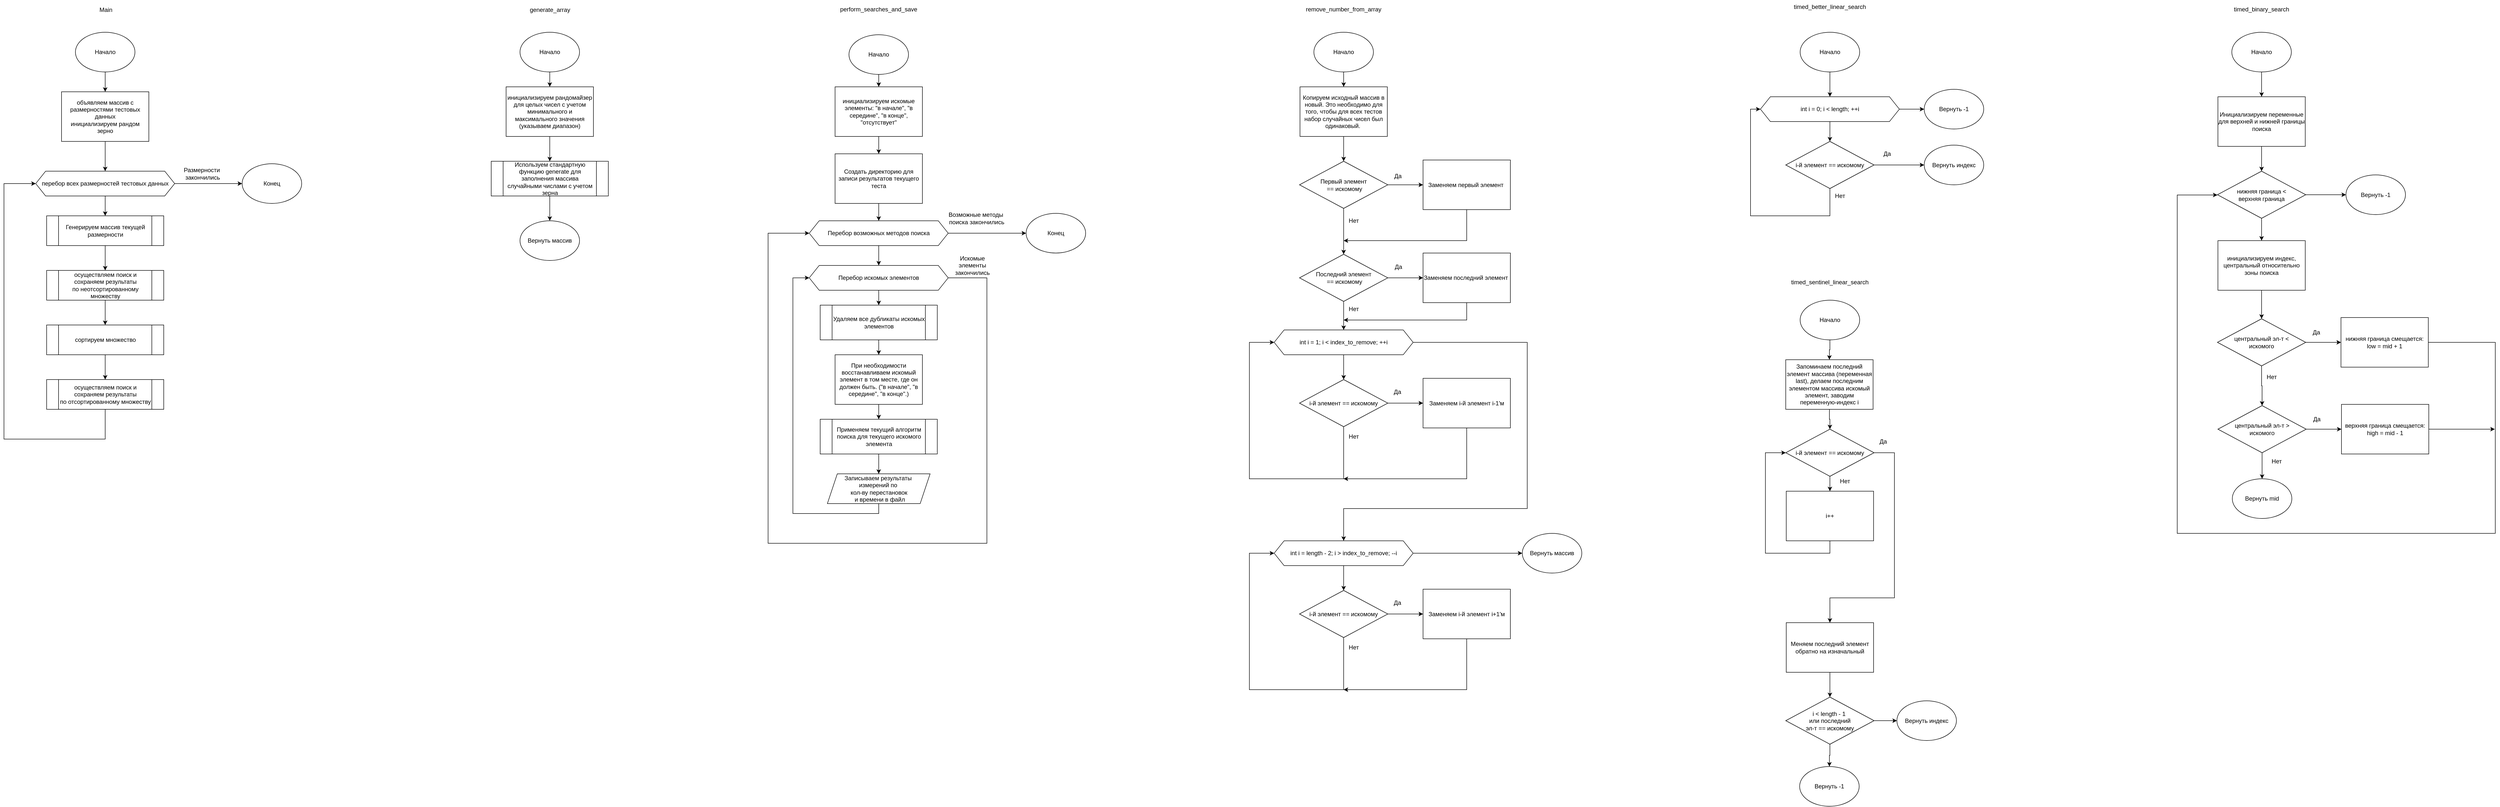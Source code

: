 <mxfile version="24.8.3">
  <diagram name="Страница — 1" id="k7i2_U0RjkoF6RK1W520">
    <mxGraphModel dx="2392" dy="1360" grid="1" gridSize="10" guides="1" tooltips="1" connect="1" arrows="1" fold="1" page="1" pageScale="1" pageWidth="827" pageHeight="1169" math="0" shadow="0">
      <root>
        <mxCell id="0" />
        <mxCell id="1" parent="0" />
        <mxCell id="Iy7RtzrhQGV03kGvcZFB-5" value="" style="edgeStyle=orthogonalEdgeStyle;rounded=0;orthogonalLoop=1;jettySize=auto;html=1;" edge="1" parent="1" source="Iy7RtzrhQGV03kGvcZFB-1" target="Iy7RtzrhQGV03kGvcZFB-4">
          <mxGeometry relative="1" as="geometry" />
        </mxCell>
        <mxCell id="Iy7RtzrhQGV03kGvcZFB-1" value="Начало" style="ellipse;whiteSpace=wrap;html=1;" vertex="1" parent="1">
          <mxGeometry x="354" y="100" width="120" height="80" as="geometry" />
        </mxCell>
        <mxCell id="Iy7RtzrhQGV03kGvcZFB-8" value="" style="edgeStyle=orthogonalEdgeStyle;rounded=0;orthogonalLoop=1;jettySize=auto;html=1;" edge="1" parent="1" source="Iy7RtzrhQGV03kGvcZFB-4" target="Iy7RtzrhQGV03kGvcZFB-7">
          <mxGeometry relative="1" as="geometry" />
        </mxCell>
        <mxCell id="Iy7RtzrhQGV03kGvcZFB-4" value="объявляем массив с размерностями тестовых данных&lt;div&gt;инициализируем рандом зерно&lt;/div&gt;" style="rounded=0;whiteSpace=wrap;html=1;" vertex="1" parent="1">
          <mxGeometry x="326" y="220" width="176" height="100" as="geometry" />
        </mxCell>
        <mxCell id="Iy7RtzrhQGV03kGvcZFB-10" value="" style="edgeStyle=orthogonalEdgeStyle;rounded=0;orthogonalLoop=1;jettySize=auto;html=1;" edge="1" parent="1" source="Iy7RtzrhQGV03kGvcZFB-7" target="Iy7RtzrhQGV03kGvcZFB-9">
          <mxGeometry relative="1" as="geometry" />
        </mxCell>
        <mxCell id="Iy7RtzrhQGV03kGvcZFB-19" style="edgeStyle=orthogonalEdgeStyle;rounded=0;orthogonalLoop=1;jettySize=auto;html=1;" edge="1" parent="1" source="Iy7RtzrhQGV03kGvcZFB-7" target="Iy7RtzrhQGV03kGvcZFB-18">
          <mxGeometry relative="1" as="geometry" />
        </mxCell>
        <mxCell id="Iy7RtzrhQGV03kGvcZFB-7" value="перебор всех размерностей тестовых данных" style="shape=hexagon;perimeter=hexagonPerimeter2;whiteSpace=wrap;html=1;fixedSize=1;" vertex="1" parent="1">
          <mxGeometry x="274" y="380" width="280" height="50" as="geometry" />
        </mxCell>
        <mxCell id="Iy7RtzrhQGV03kGvcZFB-12" value="" style="edgeStyle=orthogonalEdgeStyle;rounded=0;orthogonalLoop=1;jettySize=auto;html=1;" edge="1" parent="1" source="Iy7RtzrhQGV03kGvcZFB-9" target="Iy7RtzrhQGV03kGvcZFB-11">
          <mxGeometry relative="1" as="geometry" />
        </mxCell>
        <mxCell id="Iy7RtzrhQGV03kGvcZFB-9" value="Генерируем массив текущей размерности" style="shape=process;whiteSpace=wrap;html=1;backgroundOutline=1;" vertex="1" parent="1">
          <mxGeometry x="296" y="470" width="236" height="60" as="geometry" />
        </mxCell>
        <mxCell id="Iy7RtzrhQGV03kGvcZFB-14" value="" style="edgeStyle=orthogonalEdgeStyle;rounded=0;orthogonalLoop=1;jettySize=auto;html=1;" edge="1" parent="1" source="Iy7RtzrhQGV03kGvcZFB-11" target="Iy7RtzrhQGV03kGvcZFB-13">
          <mxGeometry relative="1" as="geometry" />
        </mxCell>
        <mxCell id="Iy7RtzrhQGV03kGvcZFB-11" value="осуществляем поиск и сохраняем результаты&lt;div&gt;по неотсортированному множеству&lt;/div&gt;" style="shape=process;whiteSpace=wrap;html=1;backgroundOutline=1;" vertex="1" parent="1">
          <mxGeometry x="296" y="580" width="236" height="60" as="geometry" />
        </mxCell>
        <mxCell id="Iy7RtzrhQGV03kGvcZFB-16" value="" style="edgeStyle=orthogonalEdgeStyle;rounded=0;orthogonalLoop=1;jettySize=auto;html=1;" edge="1" parent="1" source="Iy7RtzrhQGV03kGvcZFB-13" target="Iy7RtzrhQGV03kGvcZFB-15">
          <mxGeometry relative="1" as="geometry" />
        </mxCell>
        <mxCell id="Iy7RtzrhQGV03kGvcZFB-13" value="сортируем множество" style="shape=process;whiteSpace=wrap;html=1;backgroundOutline=1;" vertex="1" parent="1">
          <mxGeometry x="296" y="690" width="236" height="60" as="geometry" />
        </mxCell>
        <mxCell id="Iy7RtzrhQGV03kGvcZFB-17" style="edgeStyle=orthogonalEdgeStyle;rounded=0;orthogonalLoop=1;jettySize=auto;html=1;entryX=0;entryY=0.5;entryDx=0;entryDy=0;" edge="1" parent="1" source="Iy7RtzrhQGV03kGvcZFB-15" target="Iy7RtzrhQGV03kGvcZFB-7">
          <mxGeometry relative="1" as="geometry">
            <Array as="points">
              <mxPoint x="414" y="920" />
              <mxPoint x="210" y="920" />
              <mxPoint x="210" y="405" />
            </Array>
          </mxGeometry>
        </mxCell>
        <mxCell id="Iy7RtzrhQGV03kGvcZFB-15" value="осуществляем поиск и сохраняем результаты&lt;div&gt;по отсортированному множеству&lt;/div&gt;" style="shape=process;whiteSpace=wrap;html=1;backgroundOutline=1;" vertex="1" parent="1">
          <mxGeometry x="296" y="800" width="236" height="60" as="geometry" />
        </mxCell>
        <mxCell id="Iy7RtzrhQGV03kGvcZFB-18" value="Конец" style="ellipse;whiteSpace=wrap;html=1;" vertex="1" parent="1">
          <mxGeometry x="690" y="365" width="120" height="80" as="geometry" />
        </mxCell>
        <mxCell id="Iy7RtzrhQGV03kGvcZFB-20" value="Размерности&amp;nbsp;&lt;div&gt;закончились&lt;/div&gt;" style="text;html=1;align=center;verticalAlign=middle;resizable=0;points=[];autosize=1;strokeColor=none;fillColor=none;" vertex="1" parent="1">
          <mxGeometry x="560" y="365" width="100" height="40" as="geometry" />
        </mxCell>
        <mxCell id="Iy7RtzrhQGV03kGvcZFB-25" value="" style="edgeStyle=orthogonalEdgeStyle;rounded=0;orthogonalLoop=1;jettySize=auto;html=1;" edge="1" parent="1" source="Iy7RtzrhQGV03kGvcZFB-21" target="Iy7RtzrhQGV03kGvcZFB-24">
          <mxGeometry relative="1" as="geometry" />
        </mxCell>
        <mxCell id="Iy7RtzrhQGV03kGvcZFB-21" value="Начало" style="ellipse;whiteSpace=wrap;html=1;" vertex="1" parent="1">
          <mxGeometry x="1250" y="100" width="120" height="80" as="geometry" />
        </mxCell>
        <mxCell id="Iy7RtzrhQGV03kGvcZFB-22" value="Main" style="text;html=1;align=center;verticalAlign=middle;resizable=0;points=[];autosize=1;strokeColor=none;fillColor=none;" vertex="1" parent="1">
          <mxGeometry x="390" y="40" width="50" height="30" as="geometry" />
        </mxCell>
        <mxCell id="Iy7RtzrhQGV03kGvcZFB-23" value="generate_array" style="text;html=1;align=center;verticalAlign=middle;resizable=0;points=[];autosize=1;strokeColor=none;fillColor=none;" vertex="1" parent="1">
          <mxGeometry x="1260" y="40" width="100" height="30" as="geometry" />
        </mxCell>
        <mxCell id="Iy7RtzrhQGV03kGvcZFB-28" value="" style="edgeStyle=orthogonalEdgeStyle;rounded=0;orthogonalLoop=1;jettySize=auto;html=1;" edge="1" parent="1" source="Iy7RtzrhQGV03kGvcZFB-24" target="Iy7RtzrhQGV03kGvcZFB-27">
          <mxGeometry relative="1" as="geometry" />
        </mxCell>
        <mxCell id="Iy7RtzrhQGV03kGvcZFB-24" value="инициализируем рандомайзер для целых чисел с учетом минимального и максимального значения (указываем диапазон)" style="rounded=0;whiteSpace=wrap;html=1;" vertex="1" parent="1">
          <mxGeometry x="1222" y="210" width="176" height="100" as="geometry" />
        </mxCell>
        <mxCell id="Iy7RtzrhQGV03kGvcZFB-30" value="" style="edgeStyle=orthogonalEdgeStyle;rounded=0;orthogonalLoop=1;jettySize=auto;html=1;" edge="1" parent="1" source="Iy7RtzrhQGV03kGvcZFB-27" target="Iy7RtzrhQGV03kGvcZFB-29">
          <mxGeometry relative="1" as="geometry" />
        </mxCell>
        <mxCell id="Iy7RtzrhQGV03kGvcZFB-27" value="Используем стандартную функцию generate для заполнения массива случайными числами с учетом зерна" style="shape=process;whiteSpace=wrap;html=1;backgroundOutline=1;" vertex="1" parent="1">
          <mxGeometry x="1192" y="360" width="236" height="70" as="geometry" />
        </mxCell>
        <mxCell id="Iy7RtzrhQGV03kGvcZFB-29" value="Вернуть массив" style="ellipse;whiteSpace=wrap;html=1;" vertex="1" parent="1">
          <mxGeometry x="1250" y="480" width="120" height="80" as="geometry" />
        </mxCell>
        <mxCell id="Iy7RtzrhQGV03kGvcZFB-35" value="" style="edgeStyle=orthogonalEdgeStyle;rounded=0;orthogonalLoop=1;jettySize=auto;html=1;" edge="1" parent="1" source="Iy7RtzrhQGV03kGvcZFB-31" target="Iy7RtzrhQGV03kGvcZFB-33">
          <mxGeometry relative="1" as="geometry" />
        </mxCell>
        <mxCell id="Iy7RtzrhQGV03kGvcZFB-31" value="Начало" style="ellipse;whiteSpace=wrap;html=1;" vertex="1" parent="1">
          <mxGeometry x="1913" y="105" width="120" height="80" as="geometry" />
        </mxCell>
        <mxCell id="Iy7RtzrhQGV03kGvcZFB-32" value="perform_searches_and_save" style="text;whiteSpace=wrap;align=center;" vertex="1" parent="1">
          <mxGeometry x="1878" y="40" width="190" height="40" as="geometry" />
        </mxCell>
        <mxCell id="Iy7RtzrhQGV03kGvcZFB-36" value="" style="edgeStyle=orthogonalEdgeStyle;rounded=0;orthogonalLoop=1;jettySize=auto;html=1;" edge="1" parent="1" source="Iy7RtzrhQGV03kGvcZFB-33" target="Iy7RtzrhQGV03kGvcZFB-34">
          <mxGeometry relative="1" as="geometry" />
        </mxCell>
        <mxCell id="Iy7RtzrhQGV03kGvcZFB-33" value="инициализируем искомые элементы: &quot;в начале&quot;, &quot;в середине&quot;, &quot;в конце&quot;, &quot;отсутствует&quot;" style="rounded=0;whiteSpace=wrap;html=1;" vertex="1" parent="1">
          <mxGeometry x="1885" y="210" width="176" height="100" as="geometry" />
        </mxCell>
        <mxCell id="Iy7RtzrhQGV03kGvcZFB-38" value="" style="edgeStyle=orthogonalEdgeStyle;rounded=0;orthogonalLoop=1;jettySize=auto;html=1;" edge="1" parent="1" source="Iy7RtzrhQGV03kGvcZFB-34" target="Iy7RtzrhQGV03kGvcZFB-37">
          <mxGeometry relative="1" as="geometry" />
        </mxCell>
        <mxCell id="Iy7RtzrhQGV03kGvcZFB-34" value="Создать директорию для записи результатов текущего теста" style="rounded=0;whiteSpace=wrap;html=1;" vertex="1" parent="1">
          <mxGeometry x="1885" y="345" width="176" height="100" as="geometry" />
        </mxCell>
        <mxCell id="Iy7RtzrhQGV03kGvcZFB-40" value="" style="edgeStyle=orthogonalEdgeStyle;rounded=0;orthogonalLoop=1;jettySize=auto;html=1;" edge="1" parent="1" source="Iy7RtzrhQGV03kGvcZFB-37" target="Iy7RtzrhQGV03kGvcZFB-39">
          <mxGeometry relative="1" as="geometry" />
        </mxCell>
        <mxCell id="Iy7RtzrhQGV03kGvcZFB-54" style="edgeStyle=orthogonalEdgeStyle;rounded=0;orthogonalLoop=1;jettySize=auto;html=1;" edge="1" parent="1" source="Iy7RtzrhQGV03kGvcZFB-37" target="Iy7RtzrhQGV03kGvcZFB-53">
          <mxGeometry relative="1" as="geometry" />
        </mxCell>
        <mxCell id="Iy7RtzrhQGV03kGvcZFB-37" value="Перебор возможных методов поиска" style="shape=hexagon;perimeter=hexagonPerimeter2;whiteSpace=wrap;html=1;fixedSize=1;" vertex="1" parent="1">
          <mxGeometry x="1833" y="480" width="280" height="50" as="geometry" />
        </mxCell>
        <mxCell id="Iy7RtzrhQGV03kGvcZFB-42" value="" style="edgeStyle=orthogonalEdgeStyle;rounded=0;orthogonalLoop=1;jettySize=auto;html=1;" edge="1" parent="1" source="Iy7RtzrhQGV03kGvcZFB-39" target="Iy7RtzrhQGV03kGvcZFB-41">
          <mxGeometry relative="1" as="geometry" />
        </mxCell>
        <mxCell id="Iy7RtzrhQGV03kGvcZFB-51" style="edgeStyle=orthogonalEdgeStyle;rounded=0;orthogonalLoop=1;jettySize=auto;html=1;entryX=0;entryY=0.5;entryDx=0;entryDy=0;" edge="1" parent="1" source="Iy7RtzrhQGV03kGvcZFB-39" target="Iy7RtzrhQGV03kGvcZFB-37">
          <mxGeometry relative="1" as="geometry">
            <mxPoint x="1750" y="1110" as="targetPoint" />
            <Array as="points">
              <mxPoint x="2191" y="595" />
              <mxPoint x="2191" y="1130" />
              <mxPoint x="1750" y="1130" />
              <mxPoint x="1750" y="505" />
            </Array>
          </mxGeometry>
        </mxCell>
        <mxCell id="Iy7RtzrhQGV03kGvcZFB-39" value="Перебор искомых элементов" style="shape=hexagon;perimeter=hexagonPerimeter2;whiteSpace=wrap;html=1;fixedSize=1;" vertex="1" parent="1">
          <mxGeometry x="1833" y="570" width="280" height="50" as="geometry" />
        </mxCell>
        <mxCell id="Iy7RtzrhQGV03kGvcZFB-44" value="" style="edgeStyle=orthogonalEdgeStyle;rounded=0;orthogonalLoop=1;jettySize=auto;html=1;" edge="1" parent="1" source="Iy7RtzrhQGV03kGvcZFB-41" target="Iy7RtzrhQGV03kGvcZFB-43">
          <mxGeometry relative="1" as="geometry" />
        </mxCell>
        <mxCell id="Iy7RtzrhQGV03kGvcZFB-41" value="Удаляем все дубликаты искомых элементов" style="shape=process;whiteSpace=wrap;html=1;backgroundOutline=1;" vertex="1" parent="1">
          <mxGeometry x="1855" y="650" width="236" height="70" as="geometry" />
        </mxCell>
        <mxCell id="Iy7RtzrhQGV03kGvcZFB-47" value="" style="edgeStyle=orthogonalEdgeStyle;rounded=0;orthogonalLoop=1;jettySize=auto;html=1;" edge="1" parent="1" source="Iy7RtzrhQGV03kGvcZFB-43" target="Iy7RtzrhQGV03kGvcZFB-46">
          <mxGeometry relative="1" as="geometry" />
        </mxCell>
        <mxCell id="Iy7RtzrhQGV03kGvcZFB-43" value="При необходимости восстанавливаем искомый элемент в том месте, где он должен быть. (&quot;в начале&quot;, &quot;в середине&quot;, &quot;в конце&quot;.)" style="rounded=0;whiteSpace=wrap;html=1;" vertex="1" parent="1">
          <mxGeometry x="1885" y="750" width="176" height="100" as="geometry" />
        </mxCell>
        <mxCell id="Iy7RtzrhQGV03kGvcZFB-49" value="" style="edgeStyle=orthogonalEdgeStyle;rounded=0;orthogonalLoop=1;jettySize=auto;html=1;" edge="1" parent="1" source="Iy7RtzrhQGV03kGvcZFB-46" target="Iy7RtzrhQGV03kGvcZFB-48">
          <mxGeometry relative="1" as="geometry" />
        </mxCell>
        <mxCell id="Iy7RtzrhQGV03kGvcZFB-46" value="Применяем текущий алгоритм поиска для текущего искомого элемента" style="shape=process;whiteSpace=wrap;html=1;backgroundOutline=1;" vertex="1" parent="1">
          <mxGeometry x="1855" y="880" width="236" height="70" as="geometry" />
        </mxCell>
        <mxCell id="Iy7RtzrhQGV03kGvcZFB-50" style="edgeStyle=orthogonalEdgeStyle;rounded=0;orthogonalLoop=1;jettySize=auto;html=1;entryX=0;entryY=0.5;entryDx=0;entryDy=0;" edge="1" parent="1" source="Iy7RtzrhQGV03kGvcZFB-48" target="Iy7RtzrhQGV03kGvcZFB-39">
          <mxGeometry relative="1" as="geometry">
            <Array as="points">
              <mxPoint x="1973" y="1070" />
              <mxPoint x="1800" y="1070" />
              <mxPoint x="1800" y="595" />
            </Array>
          </mxGeometry>
        </mxCell>
        <mxCell id="Iy7RtzrhQGV03kGvcZFB-48" value="Записываем результаты&amp;nbsp;&lt;div&gt;измерений по&amp;nbsp;&lt;/div&gt;&lt;div&gt;кол-ву&amp;nbsp;&lt;span style=&quot;background-color: initial;&quot;&gt;перестановок&lt;/span&gt;&lt;/div&gt;&lt;div&gt;&amp;nbsp;и времени в файл&lt;/div&gt;" style="shape=parallelogram;perimeter=parallelogramPerimeter;whiteSpace=wrap;html=1;fixedSize=1;" vertex="1" parent="1">
          <mxGeometry x="1869.5" y="990" width="207" height="60" as="geometry" />
        </mxCell>
        <mxCell id="Iy7RtzrhQGV03kGvcZFB-52" value="Искомые&amp;nbsp;&lt;div&gt;элементы&amp;nbsp;&lt;/div&gt;&lt;div&gt;закончились&amp;nbsp;&lt;/div&gt;" style="text;html=1;align=center;verticalAlign=middle;resizable=0;points=[];autosize=1;strokeColor=none;fillColor=none;" vertex="1" parent="1">
          <mxGeometry x="2113" y="540" width="100" height="60" as="geometry" />
        </mxCell>
        <mxCell id="Iy7RtzrhQGV03kGvcZFB-53" value="Конец" style="ellipse;whiteSpace=wrap;html=1;" vertex="1" parent="1">
          <mxGeometry x="2270" y="465" width="120" height="80" as="geometry" />
        </mxCell>
        <mxCell id="Iy7RtzrhQGV03kGvcZFB-55" value="Возможные методы&amp;nbsp;&lt;div&gt;поиска закончились&lt;/div&gt;" style="text;html=1;align=center;verticalAlign=middle;resizable=0;points=[];autosize=1;strokeColor=none;fillColor=none;" vertex="1" parent="1">
          <mxGeometry x="2100" y="455" width="140" height="40" as="geometry" />
        </mxCell>
        <mxCell id="Iy7RtzrhQGV03kGvcZFB-59" value="" style="edgeStyle=orthogonalEdgeStyle;rounded=0;orthogonalLoop=1;jettySize=auto;html=1;" edge="1" parent="1" source="Iy7RtzrhQGV03kGvcZFB-56" target="Iy7RtzrhQGV03kGvcZFB-58">
          <mxGeometry relative="1" as="geometry" />
        </mxCell>
        <mxCell id="Iy7RtzrhQGV03kGvcZFB-56" value="Начало" style="ellipse;whiteSpace=wrap;html=1;" vertex="1" parent="1">
          <mxGeometry x="2850" y="100" width="120" height="80" as="geometry" />
        </mxCell>
        <mxCell id="Iy7RtzrhQGV03kGvcZFB-57" value="remove_number_from_array" style="text;whiteSpace=wrap;align=center;" vertex="1" parent="1">
          <mxGeometry x="2815" y="40" width="190" height="40" as="geometry" />
        </mxCell>
        <mxCell id="Iy7RtzrhQGV03kGvcZFB-64" value="" style="edgeStyle=orthogonalEdgeStyle;rounded=0;orthogonalLoop=1;jettySize=auto;html=1;" edge="1" parent="1" source="Iy7RtzrhQGV03kGvcZFB-58" target="Iy7RtzrhQGV03kGvcZFB-63">
          <mxGeometry relative="1" as="geometry" />
        </mxCell>
        <mxCell id="Iy7RtzrhQGV03kGvcZFB-58" value="Копируем исходный массив в новый. Это необходимо для того, чтобы для всех тестов набор случайных чисел был одинаковый.&amp;nbsp;" style="rounded=0;whiteSpace=wrap;html=1;" vertex="1" parent="1">
          <mxGeometry x="2822" y="210" width="176" height="100" as="geometry" />
        </mxCell>
        <mxCell id="Iy7RtzrhQGV03kGvcZFB-66" value="" style="edgeStyle=orthogonalEdgeStyle;rounded=0;orthogonalLoop=1;jettySize=auto;html=1;" edge="1" parent="1" source="Iy7RtzrhQGV03kGvcZFB-63" target="Iy7RtzrhQGV03kGvcZFB-65">
          <mxGeometry relative="1" as="geometry" />
        </mxCell>
        <mxCell id="Iy7RtzrhQGV03kGvcZFB-73" value="" style="edgeStyle=orthogonalEdgeStyle;rounded=0;orthogonalLoop=1;jettySize=auto;html=1;" edge="1" parent="1" source="Iy7RtzrhQGV03kGvcZFB-63" target="Iy7RtzrhQGV03kGvcZFB-70">
          <mxGeometry relative="1" as="geometry" />
        </mxCell>
        <mxCell id="Iy7RtzrhQGV03kGvcZFB-63" value="Первый элемент&lt;div&gt;&amp;nbsp;== искомому&lt;/div&gt;" style="rhombus;whiteSpace=wrap;html=1;" vertex="1" parent="1">
          <mxGeometry x="2821" y="360" width="178" height="95" as="geometry" />
        </mxCell>
        <mxCell id="Iy7RtzrhQGV03kGvcZFB-74" style="edgeStyle=orthogonalEdgeStyle;rounded=0;orthogonalLoop=1;jettySize=auto;html=1;" edge="1" parent="1" source="Iy7RtzrhQGV03kGvcZFB-65">
          <mxGeometry relative="1" as="geometry">
            <mxPoint x="2910" y="520" as="targetPoint" />
            <Array as="points">
              <mxPoint x="3158" y="520" />
            </Array>
          </mxGeometry>
        </mxCell>
        <mxCell id="Iy7RtzrhQGV03kGvcZFB-65" value="Заменяем первый элемент&amp;nbsp;" style="rounded=0;whiteSpace=wrap;html=1;" vertex="1" parent="1">
          <mxGeometry x="3070" y="357.5" width="176" height="100" as="geometry" />
        </mxCell>
        <mxCell id="Iy7RtzrhQGV03kGvcZFB-67" value="Да" style="text;html=1;align=center;verticalAlign=middle;resizable=0;points=[];autosize=1;strokeColor=none;fillColor=none;" vertex="1" parent="1">
          <mxGeometry x="2999" y="375" width="40" height="30" as="geometry" />
        </mxCell>
        <mxCell id="Iy7RtzrhQGV03kGvcZFB-69" value="" style="edgeStyle=orthogonalEdgeStyle;rounded=0;orthogonalLoop=1;jettySize=auto;html=1;" edge="1" parent="1" source="Iy7RtzrhQGV03kGvcZFB-70" target="Iy7RtzrhQGV03kGvcZFB-71">
          <mxGeometry relative="1" as="geometry" />
        </mxCell>
        <mxCell id="Iy7RtzrhQGV03kGvcZFB-77" value="" style="edgeStyle=orthogonalEdgeStyle;rounded=0;orthogonalLoop=1;jettySize=auto;html=1;" edge="1" parent="1" source="Iy7RtzrhQGV03kGvcZFB-70" target="Iy7RtzrhQGV03kGvcZFB-76">
          <mxGeometry relative="1" as="geometry" />
        </mxCell>
        <mxCell id="Iy7RtzrhQGV03kGvcZFB-70" value="Последний элемент&lt;div&gt;&amp;nbsp;==&amp;nbsp;&lt;span style=&quot;background-color: initial;&quot;&gt;искомому&lt;/span&gt;&lt;/div&gt;" style="rhombus;whiteSpace=wrap;html=1;" vertex="1" parent="1">
          <mxGeometry x="2821" y="547.5" width="178" height="95" as="geometry" />
        </mxCell>
        <mxCell id="Iy7RtzrhQGV03kGvcZFB-78" style="edgeStyle=orthogonalEdgeStyle;rounded=0;orthogonalLoop=1;jettySize=auto;html=1;" edge="1" parent="1" source="Iy7RtzrhQGV03kGvcZFB-71">
          <mxGeometry relative="1" as="geometry">
            <mxPoint x="2910" y="680" as="targetPoint" />
            <Array as="points">
              <mxPoint x="3158" y="680" />
            </Array>
          </mxGeometry>
        </mxCell>
        <mxCell id="Iy7RtzrhQGV03kGvcZFB-71" value="Заменяем последний элемент&amp;nbsp;" style="rounded=0;whiteSpace=wrap;html=1;" vertex="1" parent="1">
          <mxGeometry x="3070" y="545" width="176" height="100" as="geometry" />
        </mxCell>
        <mxCell id="Iy7RtzrhQGV03kGvcZFB-72" value="Да" style="text;html=1;align=center;verticalAlign=middle;resizable=0;points=[];autosize=1;strokeColor=none;fillColor=none;" vertex="1" parent="1">
          <mxGeometry x="3000" y="557.5" width="40" height="30" as="geometry" />
        </mxCell>
        <mxCell id="Iy7RtzrhQGV03kGvcZFB-75" value="Нет" style="text;html=1;align=center;verticalAlign=middle;resizable=0;points=[];autosize=1;strokeColor=none;fillColor=none;" vertex="1" parent="1">
          <mxGeometry x="2910" y="465" width="40" height="30" as="geometry" />
        </mxCell>
        <mxCell id="Iy7RtzrhQGV03kGvcZFB-80" value="" style="edgeStyle=orthogonalEdgeStyle;rounded=0;orthogonalLoop=1;jettySize=auto;html=1;" edge="1" parent="1" source="Iy7RtzrhQGV03kGvcZFB-76" target="Iy7RtzrhQGV03kGvcZFB-79">
          <mxGeometry relative="1" as="geometry" />
        </mxCell>
        <mxCell id="Iy7RtzrhQGV03kGvcZFB-97" style="edgeStyle=orthogonalEdgeStyle;rounded=0;orthogonalLoop=1;jettySize=auto;html=1;entryX=0.5;entryY=0;entryDx=0;entryDy=0;" edge="1" parent="1" source="Iy7RtzrhQGV03kGvcZFB-76" target="Iy7RtzrhQGV03kGvcZFB-89">
          <mxGeometry relative="1" as="geometry">
            <Array as="points">
              <mxPoint x="3280" y="725" />
              <mxPoint x="3280" y="1060" />
              <mxPoint x="2910" y="1060" />
            </Array>
          </mxGeometry>
        </mxCell>
        <mxCell id="Iy7RtzrhQGV03kGvcZFB-76" value="int i = 1; i &amp;lt; index_to_remove; ++i" style="shape=hexagon;perimeter=hexagonPerimeter2;whiteSpace=wrap;html=1;fixedSize=1;" vertex="1" parent="1">
          <mxGeometry x="2770" y="700" width="280" height="50" as="geometry" />
        </mxCell>
        <mxCell id="Iy7RtzrhQGV03kGvcZFB-82" value="" style="edgeStyle=orthogonalEdgeStyle;rounded=0;orthogonalLoop=1;jettySize=auto;html=1;" edge="1" parent="1" source="Iy7RtzrhQGV03kGvcZFB-79" target="Iy7RtzrhQGV03kGvcZFB-81">
          <mxGeometry relative="1" as="geometry" />
        </mxCell>
        <mxCell id="Iy7RtzrhQGV03kGvcZFB-83" style="edgeStyle=orthogonalEdgeStyle;rounded=0;orthogonalLoop=1;jettySize=auto;html=1;entryX=0;entryY=0.5;entryDx=0;entryDy=0;" edge="1" parent="1" source="Iy7RtzrhQGV03kGvcZFB-79" target="Iy7RtzrhQGV03kGvcZFB-76">
          <mxGeometry relative="1" as="geometry">
            <mxPoint x="2720" y="720" as="targetPoint" />
            <Array as="points">
              <mxPoint x="2910" y="1000" />
              <mxPoint x="2720" y="1000" />
              <mxPoint x="2720" y="725" />
            </Array>
          </mxGeometry>
        </mxCell>
        <mxCell id="Iy7RtzrhQGV03kGvcZFB-79" value="i-й элемент == искомому" style="rhombus;whiteSpace=wrap;html=1;" vertex="1" parent="1">
          <mxGeometry x="2821" y="800" width="178" height="95" as="geometry" />
        </mxCell>
        <mxCell id="Iy7RtzrhQGV03kGvcZFB-84" style="edgeStyle=orthogonalEdgeStyle;rounded=0;orthogonalLoop=1;jettySize=auto;html=1;" edge="1" parent="1" source="Iy7RtzrhQGV03kGvcZFB-81">
          <mxGeometry relative="1" as="geometry">
            <mxPoint x="2910" y="1000" as="targetPoint" />
            <Array as="points">
              <mxPoint x="3158" y="1000" />
            </Array>
          </mxGeometry>
        </mxCell>
        <mxCell id="Iy7RtzrhQGV03kGvcZFB-81" value="Заменяем i-й элемент i-1&#39;м" style="rounded=0;whiteSpace=wrap;html=1;" vertex="1" parent="1">
          <mxGeometry x="3070" y="797.5" width="176" height="100" as="geometry" />
        </mxCell>
        <mxCell id="Iy7RtzrhQGV03kGvcZFB-85" value="Да" style="text;html=1;align=center;verticalAlign=middle;resizable=0;points=[];autosize=1;strokeColor=none;fillColor=none;" vertex="1" parent="1">
          <mxGeometry x="2998" y="810" width="40" height="30" as="geometry" />
        </mxCell>
        <mxCell id="Iy7RtzrhQGV03kGvcZFB-86" value="Нет" style="text;html=1;align=center;verticalAlign=middle;resizable=0;points=[];autosize=1;strokeColor=none;fillColor=none;" vertex="1" parent="1">
          <mxGeometry x="2910" y="642.5" width="40" height="30" as="geometry" />
        </mxCell>
        <mxCell id="Iy7RtzrhQGV03kGvcZFB-87" value="Нет" style="text;html=1;align=center;verticalAlign=middle;resizable=0;points=[];autosize=1;strokeColor=none;fillColor=none;" vertex="1" parent="1">
          <mxGeometry x="2910" y="900" width="40" height="30" as="geometry" />
        </mxCell>
        <mxCell id="Iy7RtzrhQGV03kGvcZFB-88" value="" style="edgeStyle=orthogonalEdgeStyle;rounded=0;orthogonalLoop=1;jettySize=auto;html=1;" edge="1" source="Iy7RtzrhQGV03kGvcZFB-89" target="Iy7RtzrhQGV03kGvcZFB-92" parent="1">
          <mxGeometry relative="1" as="geometry" />
        </mxCell>
        <mxCell id="Iy7RtzrhQGV03kGvcZFB-99" style="edgeStyle=orthogonalEdgeStyle;rounded=0;orthogonalLoop=1;jettySize=auto;html=1;entryX=0;entryY=0.5;entryDx=0;entryDy=0;" edge="1" parent="1" source="Iy7RtzrhQGV03kGvcZFB-89" target="Iy7RtzrhQGV03kGvcZFB-98">
          <mxGeometry relative="1" as="geometry" />
        </mxCell>
        <mxCell id="Iy7RtzrhQGV03kGvcZFB-89" value="int i = length - 2; i &amp;gt; index_to_remove; --i" style="shape=hexagon;perimeter=hexagonPerimeter2;whiteSpace=wrap;html=1;fixedSize=1;" vertex="1" parent="1">
          <mxGeometry x="2770" y="1125" width="280" height="50" as="geometry" />
        </mxCell>
        <mxCell id="Iy7RtzrhQGV03kGvcZFB-90" value="" style="edgeStyle=orthogonalEdgeStyle;rounded=0;orthogonalLoop=1;jettySize=auto;html=1;" edge="1" source="Iy7RtzrhQGV03kGvcZFB-92" target="Iy7RtzrhQGV03kGvcZFB-94" parent="1">
          <mxGeometry relative="1" as="geometry" />
        </mxCell>
        <mxCell id="Iy7RtzrhQGV03kGvcZFB-91" style="edgeStyle=orthogonalEdgeStyle;rounded=0;orthogonalLoop=1;jettySize=auto;html=1;entryX=0;entryY=0.5;entryDx=0;entryDy=0;" edge="1" source="Iy7RtzrhQGV03kGvcZFB-92" target="Iy7RtzrhQGV03kGvcZFB-89" parent="1">
          <mxGeometry relative="1" as="geometry">
            <mxPoint x="2720" y="1145" as="targetPoint" />
            <Array as="points">
              <mxPoint x="2910" y="1425" />
              <mxPoint x="2720" y="1425" />
              <mxPoint x="2720" y="1150" />
            </Array>
          </mxGeometry>
        </mxCell>
        <mxCell id="Iy7RtzrhQGV03kGvcZFB-92" value="i-й элемент == искомому" style="rhombus;whiteSpace=wrap;html=1;" vertex="1" parent="1">
          <mxGeometry x="2821" y="1225" width="178" height="95" as="geometry" />
        </mxCell>
        <mxCell id="Iy7RtzrhQGV03kGvcZFB-93" style="edgeStyle=orthogonalEdgeStyle;rounded=0;orthogonalLoop=1;jettySize=auto;html=1;" edge="1" source="Iy7RtzrhQGV03kGvcZFB-94" parent="1">
          <mxGeometry relative="1" as="geometry">
            <mxPoint x="2910" y="1425" as="targetPoint" />
            <Array as="points">
              <mxPoint x="3158" y="1425" />
            </Array>
          </mxGeometry>
        </mxCell>
        <mxCell id="Iy7RtzrhQGV03kGvcZFB-94" value="Заменяем i-й элемент i+1&#39;м" style="rounded=0;whiteSpace=wrap;html=1;" vertex="1" parent="1">
          <mxGeometry x="3070" y="1222.5" width="176" height="100" as="geometry" />
        </mxCell>
        <mxCell id="Iy7RtzrhQGV03kGvcZFB-95" value="Да" style="text;html=1;align=center;verticalAlign=middle;resizable=0;points=[];autosize=1;strokeColor=none;fillColor=none;" vertex="1" parent="1">
          <mxGeometry x="2998" y="1235" width="40" height="30" as="geometry" />
        </mxCell>
        <mxCell id="Iy7RtzrhQGV03kGvcZFB-96" value="Нет" style="text;html=1;align=center;verticalAlign=middle;resizable=0;points=[];autosize=1;strokeColor=none;fillColor=none;" vertex="1" parent="1">
          <mxGeometry x="2910" y="1325" width="40" height="30" as="geometry" />
        </mxCell>
        <mxCell id="Iy7RtzrhQGV03kGvcZFB-98" value="Вернуть массив" style="ellipse;whiteSpace=wrap;html=1;" vertex="1" parent="1">
          <mxGeometry x="3270" y="1110" width="120" height="80" as="geometry" />
        </mxCell>
        <mxCell id="Iy7RtzrhQGV03kGvcZFB-105" value="" style="edgeStyle=orthogonalEdgeStyle;rounded=0;orthogonalLoop=1;jettySize=auto;html=1;" edge="1" parent="1" source="Iy7RtzrhQGV03kGvcZFB-100" target="Iy7RtzrhQGV03kGvcZFB-103">
          <mxGeometry relative="1" as="geometry" />
        </mxCell>
        <mxCell id="Iy7RtzrhQGV03kGvcZFB-100" value="Начало" style="ellipse;whiteSpace=wrap;html=1;" vertex="1" parent="1">
          <mxGeometry x="3830" y="100" width="120" height="80" as="geometry" />
        </mxCell>
        <mxCell id="Iy7RtzrhQGV03kGvcZFB-101" value="timed_better_linear_search" style="text;whiteSpace=wrap;align=center;" vertex="1" parent="1">
          <mxGeometry x="3795" y="35" width="190" height="40" as="geometry" />
        </mxCell>
        <mxCell id="Iy7RtzrhQGV03kGvcZFB-106" value="" style="edgeStyle=orthogonalEdgeStyle;rounded=0;orthogonalLoop=1;jettySize=auto;html=1;" edge="1" parent="1" source="Iy7RtzrhQGV03kGvcZFB-103" target="Iy7RtzrhQGV03kGvcZFB-104">
          <mxGeometry relative="1" as="geometry" />
        </mxCell>
        <mxCell id="Iy7RtzrhQGV03kGvcZFB-113" value="" style="edgeStyle=orthogonalEdgeStyle;rounded=0;orthogonalLoop=1;jettySize=auto;html=1;" edge="1" parent="1" source="Iy7RtzrhQGV03kGvcZFB-103" target="Iy7RtzrhQGV03kGvcZFB-112">
          <mxGeometry relative="1" as="geometry" />
        </mxCell>
        <mxCell id="Iy7RtzrhQGV03kGvcZFB-103" value="int i = 0; i &amp;lt; length; ++i" style="shape=hexagon;perimeter=hexagonPerimeter2;whiteSpace=wrap;html=1;fixedSize=1;" vertex="1" parent="1">
          <mxGeometry x="3750" y="230" width="280" height="50" as="geometry" />
        </mxCell>
        <mxCell id="Iy7RtzrhQGV03kGvcZFB-108" value="" style="edgeStyle=orthogonalEdgeStyle;rounded=0;orthogonalLoop=1;jettySize=auto;html=1;" edge="1" parent="1" source="Iy7RtzrhQGV03kGvcZFB-104" target="Iy7RtzrhQGV03kGvcZFB-107">
          <mxGeometry relative="1" as="geometry" />
        </mxCell>
        <mxCell id="Iy7RtzrhQGV03kGvcZFB-110" style="edgeStyle=orthogonalEdgeStyle;rounded=0;orthogonalLoop=1;jettySize=auto;html=1;exitX=0.5;exitY=1;exitDx=0;exitDy=0;entryX=0;entryY=0.5;entryDx=0;entryDy=0;" edge="1" parent="1" source="Iy7RtzrhQGV03kGvcZFB-104" target="Iy7RtzrhQGV03kGvcZFB-103">
          <mxGeometry relative="1" as="geometry">
            <Array as="points">
              <mxPoint x="3890" y="470" />
              <mxPoint x="3730" y="470" />
              <mxPoint x="3730" y="255" />
            </Array>
          </mxGeometry>
        </mxCell>
        <mxCell id="Iy7RtzrhQGV03kGvcZFB-104" value="i-й элемент == искомому" style="rhombus;whiteSpace=wrap;html=1;" vertex="1" parent="1">
          <mxGeometry x="3801" y="320" width="178" height="95" as="geometry" />
        </mxCell>
        <mxCell id="Iy7RtzrhQGV03kGvcZFB-107" value="Вернуть индекс" style="ellipse;whiteSpace=wrap;html=1;" vertex="1" parent="1">
          <mxGeometry x="4080" y="327.5" width="120" height="80" as="geometry" />
        </mxCell>
        <mxCell id="Iy7RtzrhQGV03kGvcZFB-109" value="Да" style="text;html=1;align=center;verticalAlign=middle;resizable=0;points=[];autosize=1;strokeColor=none;fillColor=none;" vertex="1" parent="1">
          <mxGeometry x="3985" y="330" width="40" height="30" as="geometry" />
        </mxCell>
        <mxCell id="Iy7RtzrhQGV03kGvcZFB-111" value="Нет" style="text;html=1;align=center;verticalAlign=middle;resizable=0;points=[];autosize=1;strokeColor=none;fillColor=none;" vertex="1" parent="1">
          <mxGeometry x="3890" y="415" width="40" height="30" as="geometry" />
        </mxCell>
        <mxCell id="Iy7RtzrhQGV03kGvcZFB-112" value="Вернуть -1" style="ellipse;whiteSpace=wrap;html=1;" vertex="1" parent="1">
          <mxGeometry x="4080" y="215" width="120" height="80" as="geometry" />
        </mxCell>
        <mxCell id="Iy7RtzrhQGV03kGvcZFB-114" value="timed_sentinel_linear_search&#xa;" style="text;whiteSpace=wrap;align=center;" vertex="1" parent="1">
          <mxGeometry x="3795" y="590" width="190" height="40" as="geometry" />
        </mxCell>
        <mxCell id="Iy7RtzrhQGV03kGvcZFB-117" value="" style="edgeStyle=orthogonalEdgeStyle;rounded=0;orthogonalLoop=1;jettySize=auto;html=1;" edge="1" parent="1" source="Iy7RtzrhQGV03kGvcZFB-115" target="Iy7RtzrhQGV03kGvcZFB-116">
          <mxGeometry relative="1" as="geometry" />
        </mxCell>
        <mxCell id="Iy7RtzrhQGV03kGvcZFB-115" value="Начало" style="ellipse;whiteSpace=wrap;html=1;" vertex="1" parent="1">
          <mxGeometry x="3830" y="640" width="120" height="80" as="geometry" />
        </mxCell>
        <mxCell id="Iy7RtzrhQGV03kGvcZFB-119" value="" style="edgeStyle=orthogonalEdgeStyle;rounded=0;orthogonalLoop=1;jettySize=auto;html=1;" edge="1" parent="1" source="Iy7RtzrhQGV03kGvcZFB-116" target="Iy7RtzrhQGV03kGvcZFB-118">
          <mxGeometry relative="1" as="geometry" />
        </mxCell>
        <mxCell id="Iy7RtzrhQGV03kGvcZFB-116" value="Запоминаем последний элемент массива (переменная last), делаем последним элементом массива искомый элемент, заводим переменную-индекс i" style="rounded=0;whiteSpace=wrap;html=1;" vertex="1" parent="1">
          <mxGeometry x="3801" y="760" width="176" height="100" as="geometry" />
        </mxCell>
        <mxCell id="Iy7RtzrhQGV03kGvcZFB-122" value="" style="edgeStyle=orthogonalEdgeStyle;rounded=0;orthogonalLoop=1;jettySize=auto;html=1;" edge="1" parent="1" source="Iy7RtzrhQGV03kGvcZFB-118" target="Iy7RtzrhQGV03kGvcZFB-120">
          <mxGeometry relative="1" as="geometry" />
        </mxCell>
        <mxCell id="Iy7RtzrhQGV03kGvcZFB-124" style="edgeStyle=orthogonalEdgeStyle;rounded=0;orthogonalLoop=1;jettySize=auto;html=1;" edge="1" parent="1" source="Iy7RtzrhQGV03kGvcZFB-118" target="Iy7RtzrhQGV03kGvcZFB-126">
          <mxGeometry relative="1" as="geometry">
            <mxPoint x="3890" y="1280" as="targetPoint" />
            <Array as="points">
              <mxPoint x="4020" y="948" />
              <mxPoint x="4020" y="1240" />
              <mxPoint x="3890" y="1240" />
            </Array>
          </mxGeometry>
        </mxCell>
        <mxCell id="Iy7RtzrhQGV03kGvcZFB-118" value="i-й элемент == искомому" style="rhombus;whiteSpace=wrap;html=1;" vertex="1" parent="1">
          <mxGeometry x="3801" y="900" width="178" height="95" as="geometry" />
        </mxCell>
        <mxCell id="Iy7RtzrhQGV03kGvcZFB-121" style="edgeStyle=orthogonalEdgeStyle;rounded=0;orthogonalLoop=1;jettySize=auto;html=1;entryX=0;entryY=0.5;entryDx=0;entryDy=0;exitX=0.5;exitY=1;exitDx=0;exitDy=0;" edge="1" parent="1" source="Iy7RtzrhQGV03kGvcZFB-120" target="Iy7RtzrhQGV03kGvcZFB-118">
          <mxGeometry relative="1" as="geometry">
            <Array as="points">
              <mxPoint x="3890" y="1150" />
              <mxPoint x="3760" y="1150" />
              <mxPoint x="3760" y="947" />
            </Array>
          </mxGeometry>
        </mxCell>
        <mxCell id="Iy7RtzrhQGV03kGvcZFB-120" value="i++" style="rounded=0;whiteSpace=wrap;html=1;" vertex="1" parent="1">
          <mxGeometry x="3802" y="1025" width="176" height="100" as="geometry" />
        </mxCell>
        <mxCell id="Iy7RtzrhQGV03kGvcZFB-123" value="Нет" style="text;html=1;align=center;verticalAlign=middle;resizable=0;points=[];autosize=1;strokeColor=none;fillColor=none;" vertex="1" parent="1">
          <mxGeometry x="3900" y="990" width="40" height="30" as="geometry" />
        </mxCell>
        <mxCell id="Iy7RtzrhQGV03kGvcZFB-125" value="Да" style="text;html=1;align=center;verticalAlign=middle;resizable=0;points=[];autosize=1;strokeColor=none;fillColor=none;" vertex="1" parent="1">
          <mxGeometry x="3977" y="910" width="40" height="30" as="geometry" />
        </mxCell>
        <mxCell id="Iy7RtzrhQGV03kGvcZFB-128" value="" style="edgeStyle=orthogonalEdgeStyle;rounded=0;orthogonalLoop=1;jettySize=auto;html=1;" edge="1" parent="1" source="Iy7RtzrhQGV03kGvcZFB-126" target="Iy7RtzrhQGV03kGvcZFB-127">
          <mxGeometry relative="1" as="geometry" />
        </mxCell>
        <mxCell id="Iy7RtzrhQGV03kGvcZFB-126" value="Меняем последний элемент обратно на изначальный" style="rounded=0;whiteSpace=wrap;html=1;" vertex="1" parent="1">
          <mxGeometry x="3802" y="1290" width="176" height="100" as="geometry" />
        </mxCell>
        <mxCell id="Iy7RtzrhQGV03kGvcZFB-130" value="" style="edgeStyle=orthogonalEdgeStyle;rounded=0;orthogonalLoop=1;jettySize=auto;html=1;" edge="1" parent="1" source="Iy7RtzrhQGV03kGvcZFB-127" target="Iy7RtzrhQGV03kGvcZFB-129">
          <mxGeometry relative="1" as="geometry" />
        </mxCell>
        <mxCell id="Iy7RtzrhQGV03kGvcZFB-132" value="" style="edgeStyle=orthogonalEdgeStyle;rounded=0;orthogonalLoop=1;jettySize=auto;html=1;" edge="1" parent="1" source="Iy7RtzrhQGV03kGvcZFB-127" target="Iy7RtzrhQGV03kGvcZFB-131">
          <mxGeometry relative="1" as="geometry" />
        </mxCell>
        <mxCell id="Iy7RtzrhQGV03kGvcZFB-127" value="i &amp;lt; length - 1&amp;nbsp;&lt;div&gt;или&amp;nbsp;&lt;span style=&quot;background-color: initial;&quot;&gt;последний&lt;/span&gt;&lt;div&gt;&lt;div&gt;эл-т == искомому&lt;/div&gt;&lt;/div&gt;&lt;/div&gt;" style="rhombus;whiteSpace=wrap;html=1;" vertex="1" parent="1">
          <mxGeometry x="3801" y="1440" width="178" height="95" as="geometry" />
        </mxCell>
        <mxCell id="Iy7RtzrhQGV03kGvcZFB-129" value="Вернуть индекс" style="ellipse;whiteSpace=wrap;html=1;" vertex="1" parent="1">
          <mxGeometry x="4025" y="1447.5" width="120" height="80" as="geometry" />
        </mxCell>
        <mxCell id="Iy7RtzrhQGV03kGvcZFB-131" value="Вернуть -1" style="ellipse;whiteSpace=wrap;html=1;" vertex="1" parent="1">
          <mxGeometry x="3829" y="1580" width="120" height="80" as="geometry" />
        </mxCell>
        <mxCell id="Iy7RtzrhQGV03kGvcZFB-136" value="" style="edgeStyle=orthogonalEdgeStyle;rounded=0;orthogonalLoop=1;jettySize=auto;html=1;" edge="1" parent="1" source="Iy7RtzrhQGV03kGvcZFB-133" target="Iy7RtzrhQGV03kGvcZFB-135">
          <mxGeometry relative="1" as="geometry" />
        </mxCell>
        <mxCell id="Iy7RtzrhQGV03kGvcZFB-133" value="Начало" style="ellipse;whiteSpace=wrap;html=1;" vertex="1" parent="1">
          <mxGeometry x="4700" y="100" width="120" height="80" as="geometry" />
        </mxCell>
        <mxCell id="Iy7RtzrhQGV03kGvcZFB-134" value="timed_binary_search" style="text;whiteSpace=wrap;align=center;" vertex="1" parent="1">
          <mxGeometry x="4665" y="40" width="190" height="40" as="geometry" />
        </mxCell>
        <mxCell id="Iy7RtzrhQGV03kGvcZFB-138" value="" style="edgeStyle=orthogonalEdgeStyle;rounded=0;orthogonalLoop=1;jettySize=auto;html=1;" edge="1" parent="1" source="Iy7RtzrhQGV03kGvcZFB-135" target="Iy7RtzrhQGV03kGvcZFB-137">
          <mxGeometry relative="1" as="geometry" />
        </mxCell>
        <mxCell id="Iy7RtzrhQGV03kGvcZFB-135" value="Инициализируем переменные&lt;div&gt;для верхней и нижней границы поиска&lt;/div&gt;" style="rounded=0;whiteSpace=wrap;html=1;" vertex="1" parent="1">
          <mxGeometry x="4672" y="230" width="176" height="100" as="geometry" />
        </mxCell>
        <mxCell id="Iy7RtzrhQGV03kGvcZFB-140" value="" style="edgeStyle=orthogonalEdgeStyle;rounded=0;orthogonalLoop=1;jettySize=auto;html=1;" edge="1" parent="1" source="Iy7RtzrhQGV03kGvcZFB-137" target="Iy7RtzrhQGV03kGvcZFB-139">
          <mxGeometry relative="1" as="geometry" />
        </mxCell>
        <mxCell id="Iy7RtzrhQGV03kGvcZFB-161" value="" style="edgeStyle=orthogonalEdgeStyle;rounded=0;orthogonalLoop=1;jettySize=auto;html=1;" edge="1" parent="1" source="Iy7RtzrhQGV03kGvcZFB-137" target="Iy7RtzrhQGV03kGvcZFB-160">
          <mxGeometry relative="1" as="geometry" />
        </mxCell>
        <mxCell id="Iy7RtzrhQGV03kGvcZFB-137" value="нижняя граница &amp;lt;&lt;div&gt;верхняя граница&lt;/div&gt;" style="rhombus;whiteSpace=wrap;html=1;" vertex="1" parent="1">
          <mxGeometry x="4671" y="380" width="178" height="95" as="geometry" />
        </mxCell>
        <mxCell id="Iy7RtzrhQGV03kGvcZFB-142" value="" style="edgeStyle=orthogonalEdgeStyle;rounded=0;orthogonalLoop=1;jettySize=auto;html=1;" edge="1" parent="1" source="Iy7RtzrhQGV03kGvcZFB-139" target="Iy7RtzrhQGV03kGvcZFB-141">
          <mxGeometry relative="1" as="geometry" />
        </mxCell>
        <mxCell id="Iy7RtzrhQGV03kGvcZFB-139" value="инициализируем индекс, центральный относительно зоны поиска" style="rounded=0;whiteSpace=wrap;html=1;" vertex="1" parent="1">
          <mxGeometry x="4672" y="520" width="176" height="100" as="geometry" />
        </mxCell>
        <mxCell id="Iy7RtzrhQGV03kGvcZFB-144" value="" style="edgeStyle=orthogonalEdgeStyle;rounded=0;orthogonalLoop=1;jettySize=auto;html=1;" edge="1" parent="1" source="Iy7RtzrhQGV03kGvcZFB-141" target="Iy7RtzrhQGV03kGvcZFB-143">
          <mxGeometry relative="1" as="geometry" />
        </mxCell>
        <mxCell id="Iy7RtzrhQGV03kGvcZFB-151" value="" style="edgeStyle=orthogonalEdgeStyle;rounded=0;orthogonalLoop=1;jettySize=auto;html=1;" edge="1" parent="1" source="Iy7RtzrhQGV03kGvcZFB-141" target="Iy7RtzrhQGV03kGvcZFB-147">
          <mxGeometry relative="1" as="geometry" />
        </mxCell>
        <mxCell id="Iy7RtzrhQGV03kGvcZFB-141" value="центральный эл-т &amp;lt;&lt;div&gt;искомого&lt;/div&gt;" style="rhombus;whiteSpace=wrap;html=1;" vertex="1" parent="1">
          <mxGeometry x="4671" y="677.5" width="178" height="95" as="geometry" />
        </mxCell>
        <mxCell id="Iy7RtzrhQGV03kGvcZFB-150" style="edgeStyle=orthogonalEdgeStyle;rounded=0;orthogonalLoop=1;jettySize=auto;html=1;entryX=0;entryY=0.5;entryDx=0;entryDy=0;" edge="1" parent="1" source="Iy7RtzrhQGV03kGvcZFB-143" target="Iy7RtzrhQGV03kGvcZFB-137">
          <mxGeometry relative="1" as="geometry">
            <mxPoint x="4600" y="430" as="targetPoint" />
            <Array as="points">
              <mxPoint x="5231" y="725" />
              <mxPoint x="5231" y="1110" />
              <mxPoint x="4590" y="1110" />
              <mxPoint x="4590" y="428" />
              <mxPoint x="4671" y="428" />
            </Array>
          </mxGeometry>
        </mxCell>
        <mxCell id="Iy7RtzrhQGV03kGvcZFB-143" value="нижняя граница смещается:&lt;div&gt;low = mid + 1&lt;/div&gt;" style="rounded=0;whiteSpace=wrap;html=1;" vertex="1" parent="1">
          <mxGeometry x="4920" y="675" width="176" height="100" as="geometry" />
        </mxCell>
        <mxCell id="Iy7RtzrhQGV03kGvcZFB-145" value="Да" style="text;html=1;align=center;verticalAlign=middle;resizable=0;points=[];autosize=1;strokeColor=none;fillColor=none;" vertex="1" parent="1">
          <mxGeometry x="4850" y="690" width="40" height="30" as="geometry" />
        </mxCell>
        <mxCell id="Iy7RtzrhQGV03kGvcZFB-146" value="" style="edgeStyle=orthogonalEdgeStyle;rounded=0;orthogonalLoop=1;jettySize=auto;html=1;" edge="1" source="Iy7RtzrhQGV03kGvcZFB-147" target="Iy7RtzrhQGV03kGvcZFB-148" parent="1">
          <mxGeometry relative="1" as="geometry" />
        </mxCell>
        <mxCell id="Iy7RtzrhQGV03kGvcZFB-157" value="" style="edgeStyle=orthogonalEdgeStyle;rounded=0;orthogonalLoop=1;jettySize=auto;html=1;" edge="1" parent="1" source="Iy7RtzrhQGV03kGvcZFB-147">
          <mxGeometry relative="1" as="geometry">
            <mxPoint x="4761" y="1000" as="targetPoint" />
          </mxGeometry>
        </mxCell>
        <mxCell id="Iy7RtzrhQGV03kGvcZFB-147" value="центральный эл-т &amp;gt;&lt;div&gt;искомого&lt;/div&gt;" style="rhombus;whiteSpace=wrap;html=1;" vertex="1" parent="1">
          <mxGeometry x="4672" y="852.5" width="178" height="95" as="geometry" />
        </mxCell>
        <mxCell id="Iy7RtzrhQGV03kGvcZFB-154" style="edgeStyle=orthogonalEdgeStyle;rounded=0;orthogonalLoop=1;jettySize=auto;html=1;" edge="1" parent="1" source="Iy7RtzrhQGV03kGvcZFB-148">
          <mxGeometry relative="1" as="geometry">
            <mxPoint x="5230" y="900" as="targetPoint" />
          </mxGeometry>
        </mxCell>
        <mxCell id="Iy7RtzrhQGV03kGvcZFB-148" value="верхняя граница смещается:&lt;div&gt;high = mid - 1&lt;/div&gt;" style="rounded=0;whiteSpace=wrap;html=1;" vertex="1" parent="1">
          <mxGeometry x="4921" y="850" width="176" height="100" as="geometry" />
        </mxCell>
        <mxCell id="Iy7RtzrhQGV03kGvcZFB-149" value="Да" style="text;html=1;align=center;verticalAlign=middle;resizable=0;points=[];autosize=1;strokeColor=none;fillColor=none;" vertex="1" parent="1">
          <mxGeometry x="4851" y="865" width="40" height="30" as="geometry" />
        </mxCell>
        <mxCell id="Iy7RtzrhQGV03kGvcZFB-152" value="Нет" style="text;html=1;align=center;verticalAlign=middle;resizable=0;points=[];autosize=1;strokeColor=none;fillColor=none;" vertex="1" parent="1">
          <mxGeometry x="4760" y="780" width="40" height="30" as="geometry" />
        </mxCell>
        <mxCell id="Iy7RtzrhQGV03kGvcZFB-158" value="Нет" style="text;html=1;align=center;verticalAlign=middle;resizable=0;points=[];autosize=1;strokeColor=none;fillColor=none;" vertex="1" parent="1">
          <mxGeometry x="4770" y="950" width="40" height="30" as="geometry" />
        </mxCell>
        <mxCell id="Iy7RtzrhQGV03kGvcZFB-159" value="Вернуть mid" style="ellipse;whiteSpace=wrap;html=1;" vertex="1" parent="1">
          <mxGeometry x="4701" y="1000" width="120" height="80" as="geometry" />
        </mxCell>
        <mxCell id="Iy7RtzrhQGV03kGvcZFB-160" value="Вернуть -1" style="ellipse;whiteSpace=wrap;html=1;" vertex="1" parent="1">
          <mxGeometry x="4930" y="387.5" width="120" height="80" as="geometry" />
        </mxCell>
      </root>
    </mxGraphModel>
  </diagram>
</mxfile>
